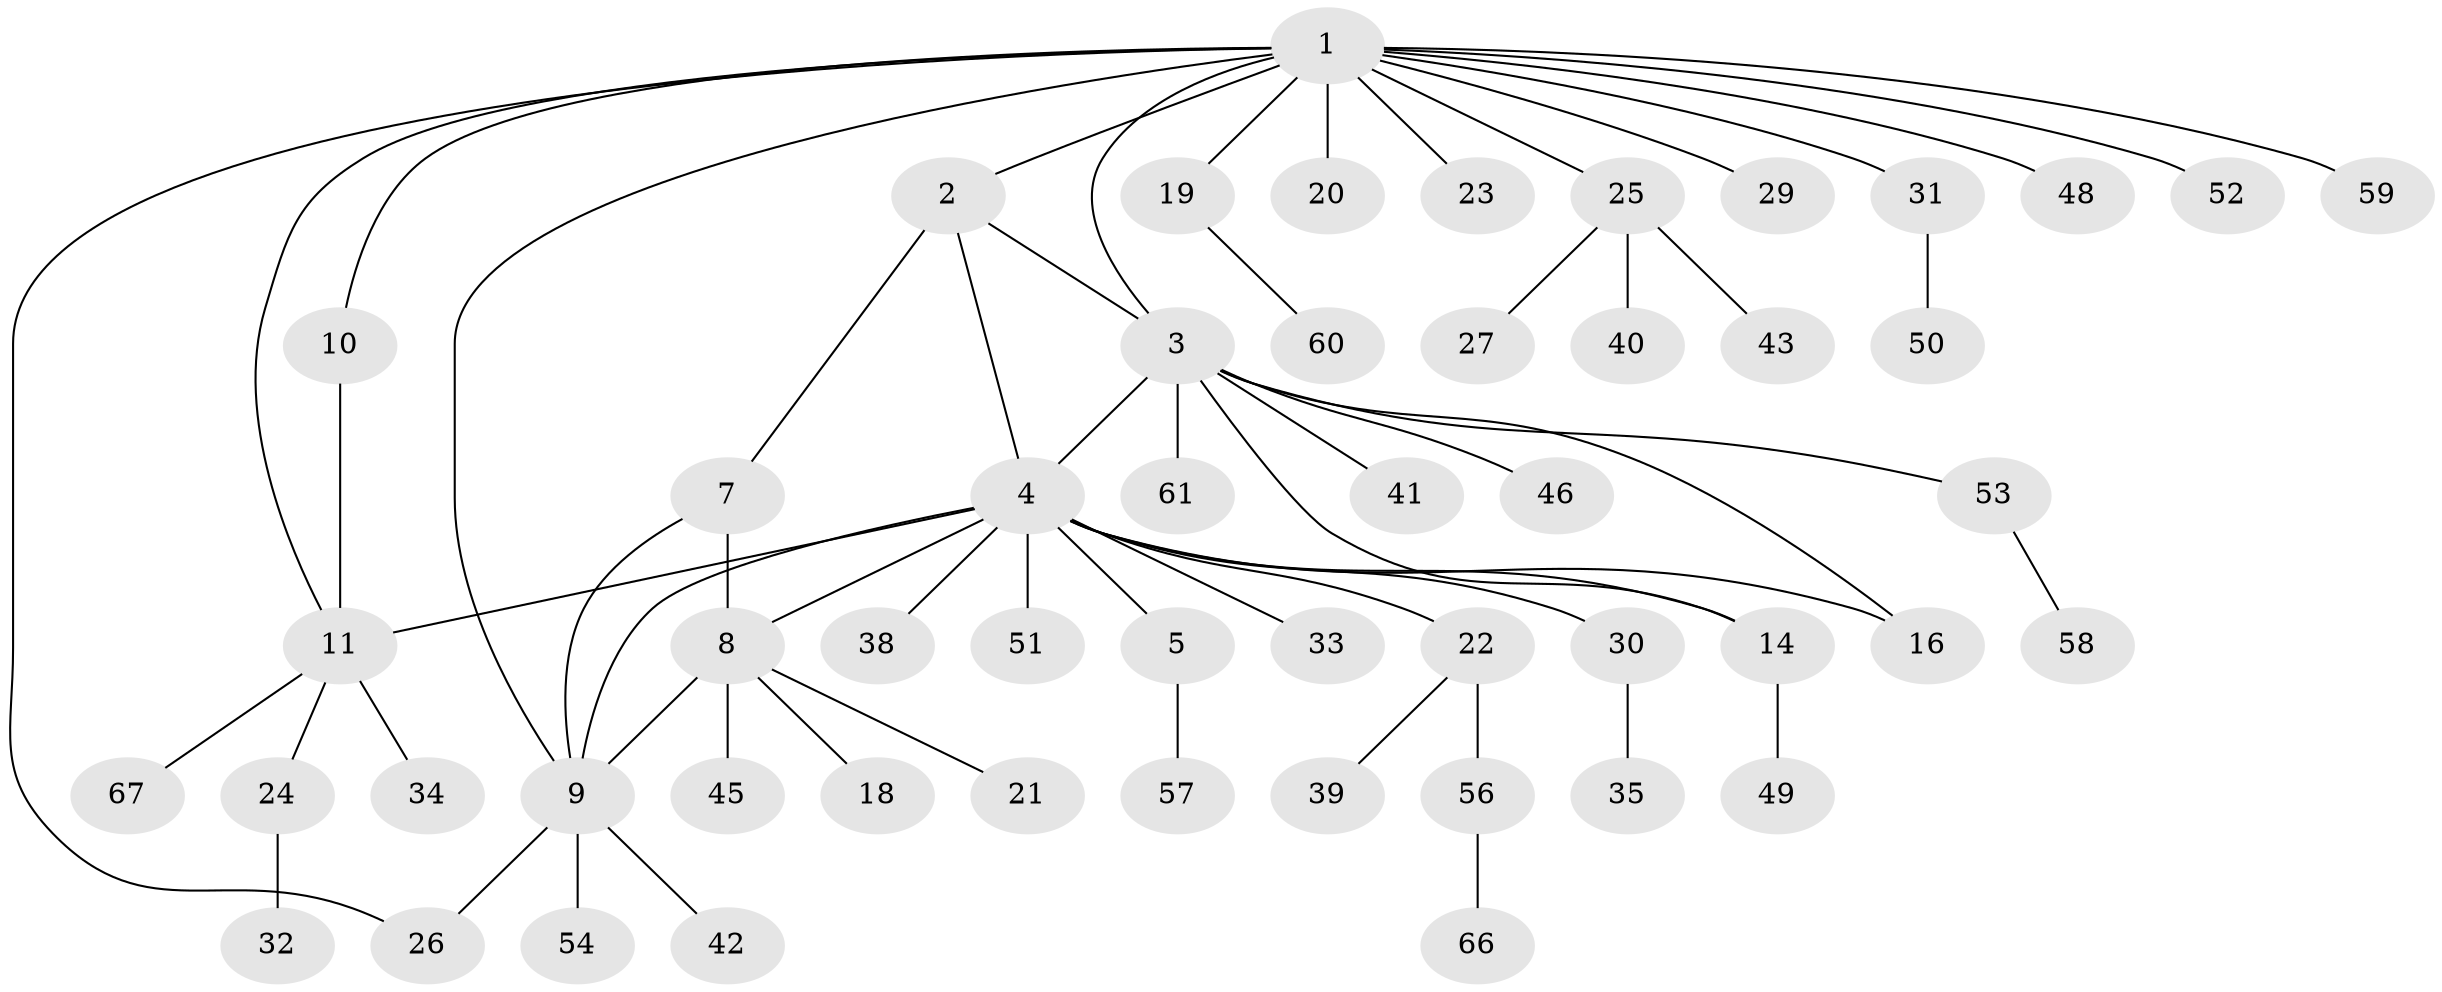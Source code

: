 // original degree distribution, {9: 0.014285714285714285, 4: 0.07142857142857142, 11: 0.014285714285714285, 2: 0.2, 3: 0.05714285714285714, 7: 0.02857142857142857, 8: 0.02857142857142857, 5: 0.02857142857142857, 6: 0.014285714285714285, 1: 0.5428571428571428}
// Generated by graph-tools (version 1.1) at 2025/42/03/06/25 10:42:12]
// undirected, 52 vertices, 62 edges
graph export_dot {
graph [start="1"]
  node [color=gray90,style=filled];
  1 [super="+12"];
  2;
  3 [super="+15"];
  4 [super="+13"];
  5 [super="+6"];
  7 [super="+28"];
  8 [super="+63"];
  9 [super="+36"];
  10;
  11 [super="+17"];
  14 [super="+64"];
  16;
  18 [super="+68"];
  19;
  20;
  21 [super="+55"];
  22;
  23;
  24 [super="+37"];
  25 [super="+62"];
  26;
  27;
  29;
  30;
  31 [super="+44"];
  32;
  33;
  34;
  35;
  38;
  39;
  40;
  41 [super="+47"];
  42;
  43;
  45;
  46;
  48 [super="+65"];
  49;
  50;
  51;
  52;
  53;
  54;
  56 [super="+69"];
  57;
  58;
  59;
  60 [super="+70"];
  61;
  66;
  67;
  1 -- 2;
  1 -- 3;
  1 -- 19;
  1 -- 23;
  1 -- 25;
  1 -- 26;
  1 -- 29;
  1 -- 31;
  1 -- 9;
  1 -- 10;
  1 -- 11;
  1 -- 48;
  1 -- 20;
  1 -- 52;
  1 -- 59;
  2 -- 3;
  2 -- 4;
  2 -- 7;
  3 -- 16;
  3 -- 61;
  3 -- 53;
  3 -- 46;
  3 -- 41;
  3 -- 14;
  3 -- 4;
  4 -- 5 [weight=2];
  4 -- 8;
  4 -- 11 [weight=2];
  4 -- 16;
  4 -- 22;
  4 -- 30;
  4 -- 33;
  4 -- 38;
  4 -- 51;
  4 -- 9;
  4 -- 14;
  5 -- 57;
  7 -- 8;
  7 -- 9;
  8 -- 9;
  8 -- 18;
  8 -- 21;
  8 -- 45;
  9 -- 26;
  9 -- 42;
  9 -- 54;
  10 -- 11;
  11 -- 24;
  11 -- 67;
  11 -- 34;
  14 -- 49;
  19 -- 60;
  22 -- 39;
  22 -- 56;
  24 -- 32;
  25 -- 27;
  25 -- 40;
  25 -- 43;
  30 -- 35;
  31 -- 50;
  53 -- 58;
  56 -- 66;
}
